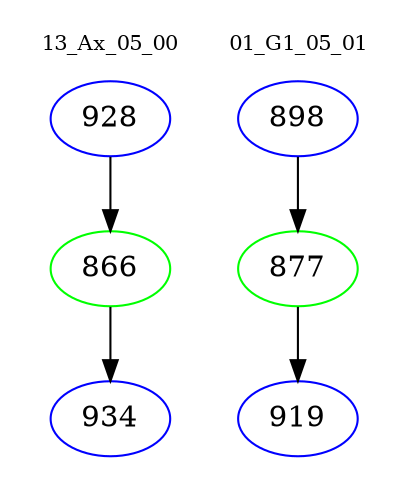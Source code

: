 digraph{
subgraph cluster_0 {
color = white
label = "13_Ax_05_00";
fontsize=10;
T0_928 [label="928", color="blue"]
T0_928 -> T0_866 [color="black"]
T0_866 [label="866", color="green"]
T0_866 -> T0_934 [color="black"]
T0_934 [label="934", color="blue"]
}
subgraph cluster_1 {
color = white
label = "01_G1_05_01";
fontsize=10;
T1_898 [label="898", color="blue"]
T1_898 -> T1_877 [color="black"]
T1_877 [label="877", color="green"]
T1_877 -> T1_919 [color="black"]
T1_919 [label="919", color="blue"]
}
}
